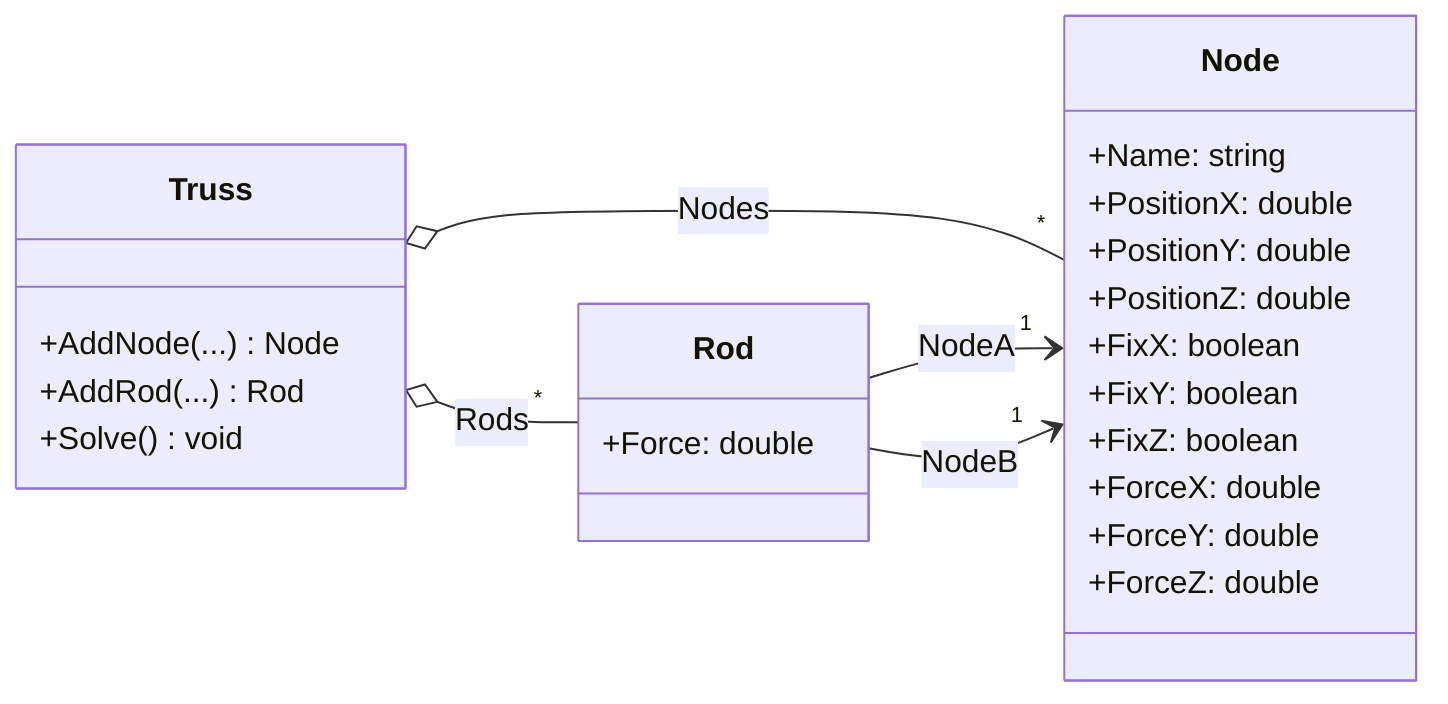classDiagram

    direction LR

    class Truss {
        +AddNode(...) Node
        +AddRod(...) Rod
        +Solve() void
    }

    class Node {
        +Name: string
        +PositionX: double
        +PositionY: double
        +PositionZ: double
        +FixX: boolean
        +FixY: boolean
        +FixZ: boolean
        +ForceX: double
        +ForceY: double
        +ForceZ: double
    }
    
    class Rod {
        +Force: double
    }

    Truss o--"*" Node: Nodes
    Truss o--"*" Rod: Rods

    Rod -->"1" Node: NodeA
    Rod -->"1" Node: NodeB
